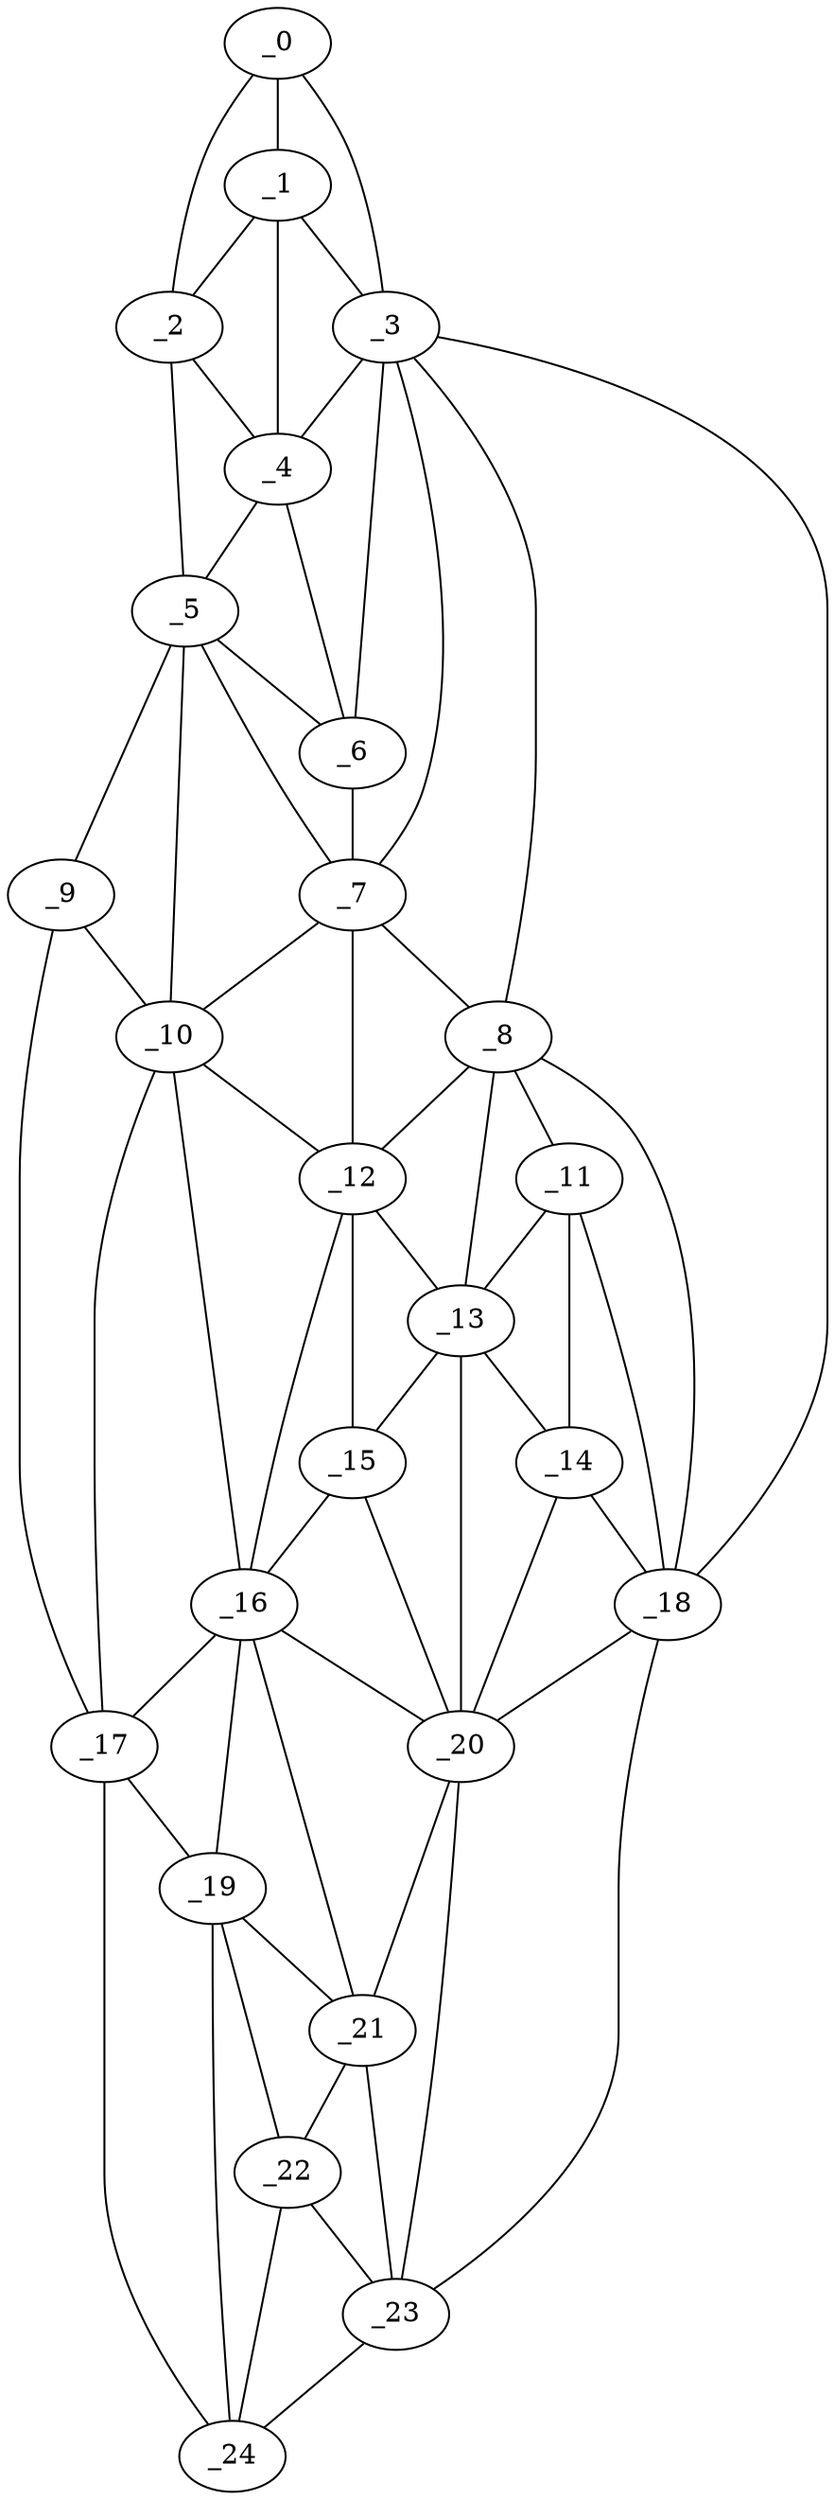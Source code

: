 graph "obj8__60.gxl" {
	_0	 [x=7,
		y=41];
	_1	 [x=10,
		y=48];
	_0 -- _1	 [valence=2];
	_2	 [x=14,
		y=58];
	_0 -- _2	 [valence=1];
	_3	 [x=20,
		y=39];
	_0 -- _3	 [valence=1];
	_1 -- _2	 [valence=2];
	_1 -- _3	 [valence=2];
	_4	 [x=22,
		y=49];
	_1 -- _4	 [valence=2];
	_2 -- _4	 [valence=1];
	_5	 [x=22,
		y=68];
	_2 -- _5	 [valence=1];
	_3 -- _4	 [valence=2];
	_6	 [x=27,
		y=47];
	_3 -- _6	 [valence=1];
	_7	 [x=35,
		y=47];
	_3 -- _7	 [valence=2];
	_8	 [x=44,
		y=39];
	_3 -- _8	 [valence=2];
	_18	 [x=80,
		y=35];
	_3 -- _18	 [valence=1];
	_4 -- _5	 [valence=2];
	_4 -- _6	 [valence=2];
	_5 -- _6	 [valence=1];
	_5 -- _7	 [valence=2];
	_9	 [x=53,
		y=83];
	_5 -- _9	 [valence=1];
	_10	 [x=58,
		y=75];
	_5 -- _10	 [valence=1];
	_6 -- _7	 [valence=2];
	_7 -- _8	 [valence=2];
	_7 -- _10	 [valence=2];
	_12	 [x=63,
		y=61];
	_7 -- _12	 [valence=2];
	_11	 [x=62,
		y=40];
	_8 -- _11	 [valence=2];
	_8 -- _12	 [valence=2];
	_13	 [x=66,
		y=52];
	_8 -- _13	 [valence=2];
	_8 -- _18	 [valence=2];
	_9 -- _10	 [valence=2];
	_17	 [x=78,
		y=83];
	_9 -- _17	 [valence=1];
	_10 -- _12	 [valence=1];
	_16	 [x=74,
		y=64];
	_10 -- _16	 [valence=2];
	_10 -- _17	 [valence=2];
	_11 -- _13	 [valence=2];
	_14	 [x=68,
		y=40];
	_11 -- _14	 [valence=1];
	_11 -- _18	 [valence=1];
	_12 -- _13	 [valence=1];
	_15	 [x=72,
		y=61];
	_12 -- _15	 [valence=2];
	_12 -- _16	 [valence=2];
	_13 -- _14	 [valence=1];
	_13 -- _15	 [valence=2];
	_20	 [x=90,
		y=45];
	_13 -- _20	 [valence=2];
	_14 -- _18	 [valence=2];
	_14 -- _20	 [valence=2];
	_15 -- _16	 [valence=1];
	_15 -- _20	 [valence=1];
	_16 -- _17	 [valence=1];
	_19	 [x=87,
		y=71];
	_16 -- _19	 [valence=2];
	_16 -- _20	 [valence=2];
	_21	 [x=98,
		y=56];
	_16 -- _21	 [valence=1];
	_17 -- _19	 [valence=2];
	_24	 [x=123,
		y=83];
	_17 -- _24	 [valence=1];
	_18 -- _20	 [valence=2];
	_23	 [x=123,
		y=74];
	_18 -- _23	 [valence=1];
	_19 -- _21	 [valence=2];
	_22	 [x=109,
		y=67];
	_19 -- _22	 [valence=1];
	_19 -- _24	 [valence=2];
	_20 -- _21	 [valence=2];
	_20 -- _23	 [valence=2];
	_21 -- _22	 [valence=2];
	_21 -- _23	 [valence=2];
	_22 -- _23	 [valence=2];
	_22 -- _24	 [valence=1];
	_23 -- _24	 [valence=1];
}
